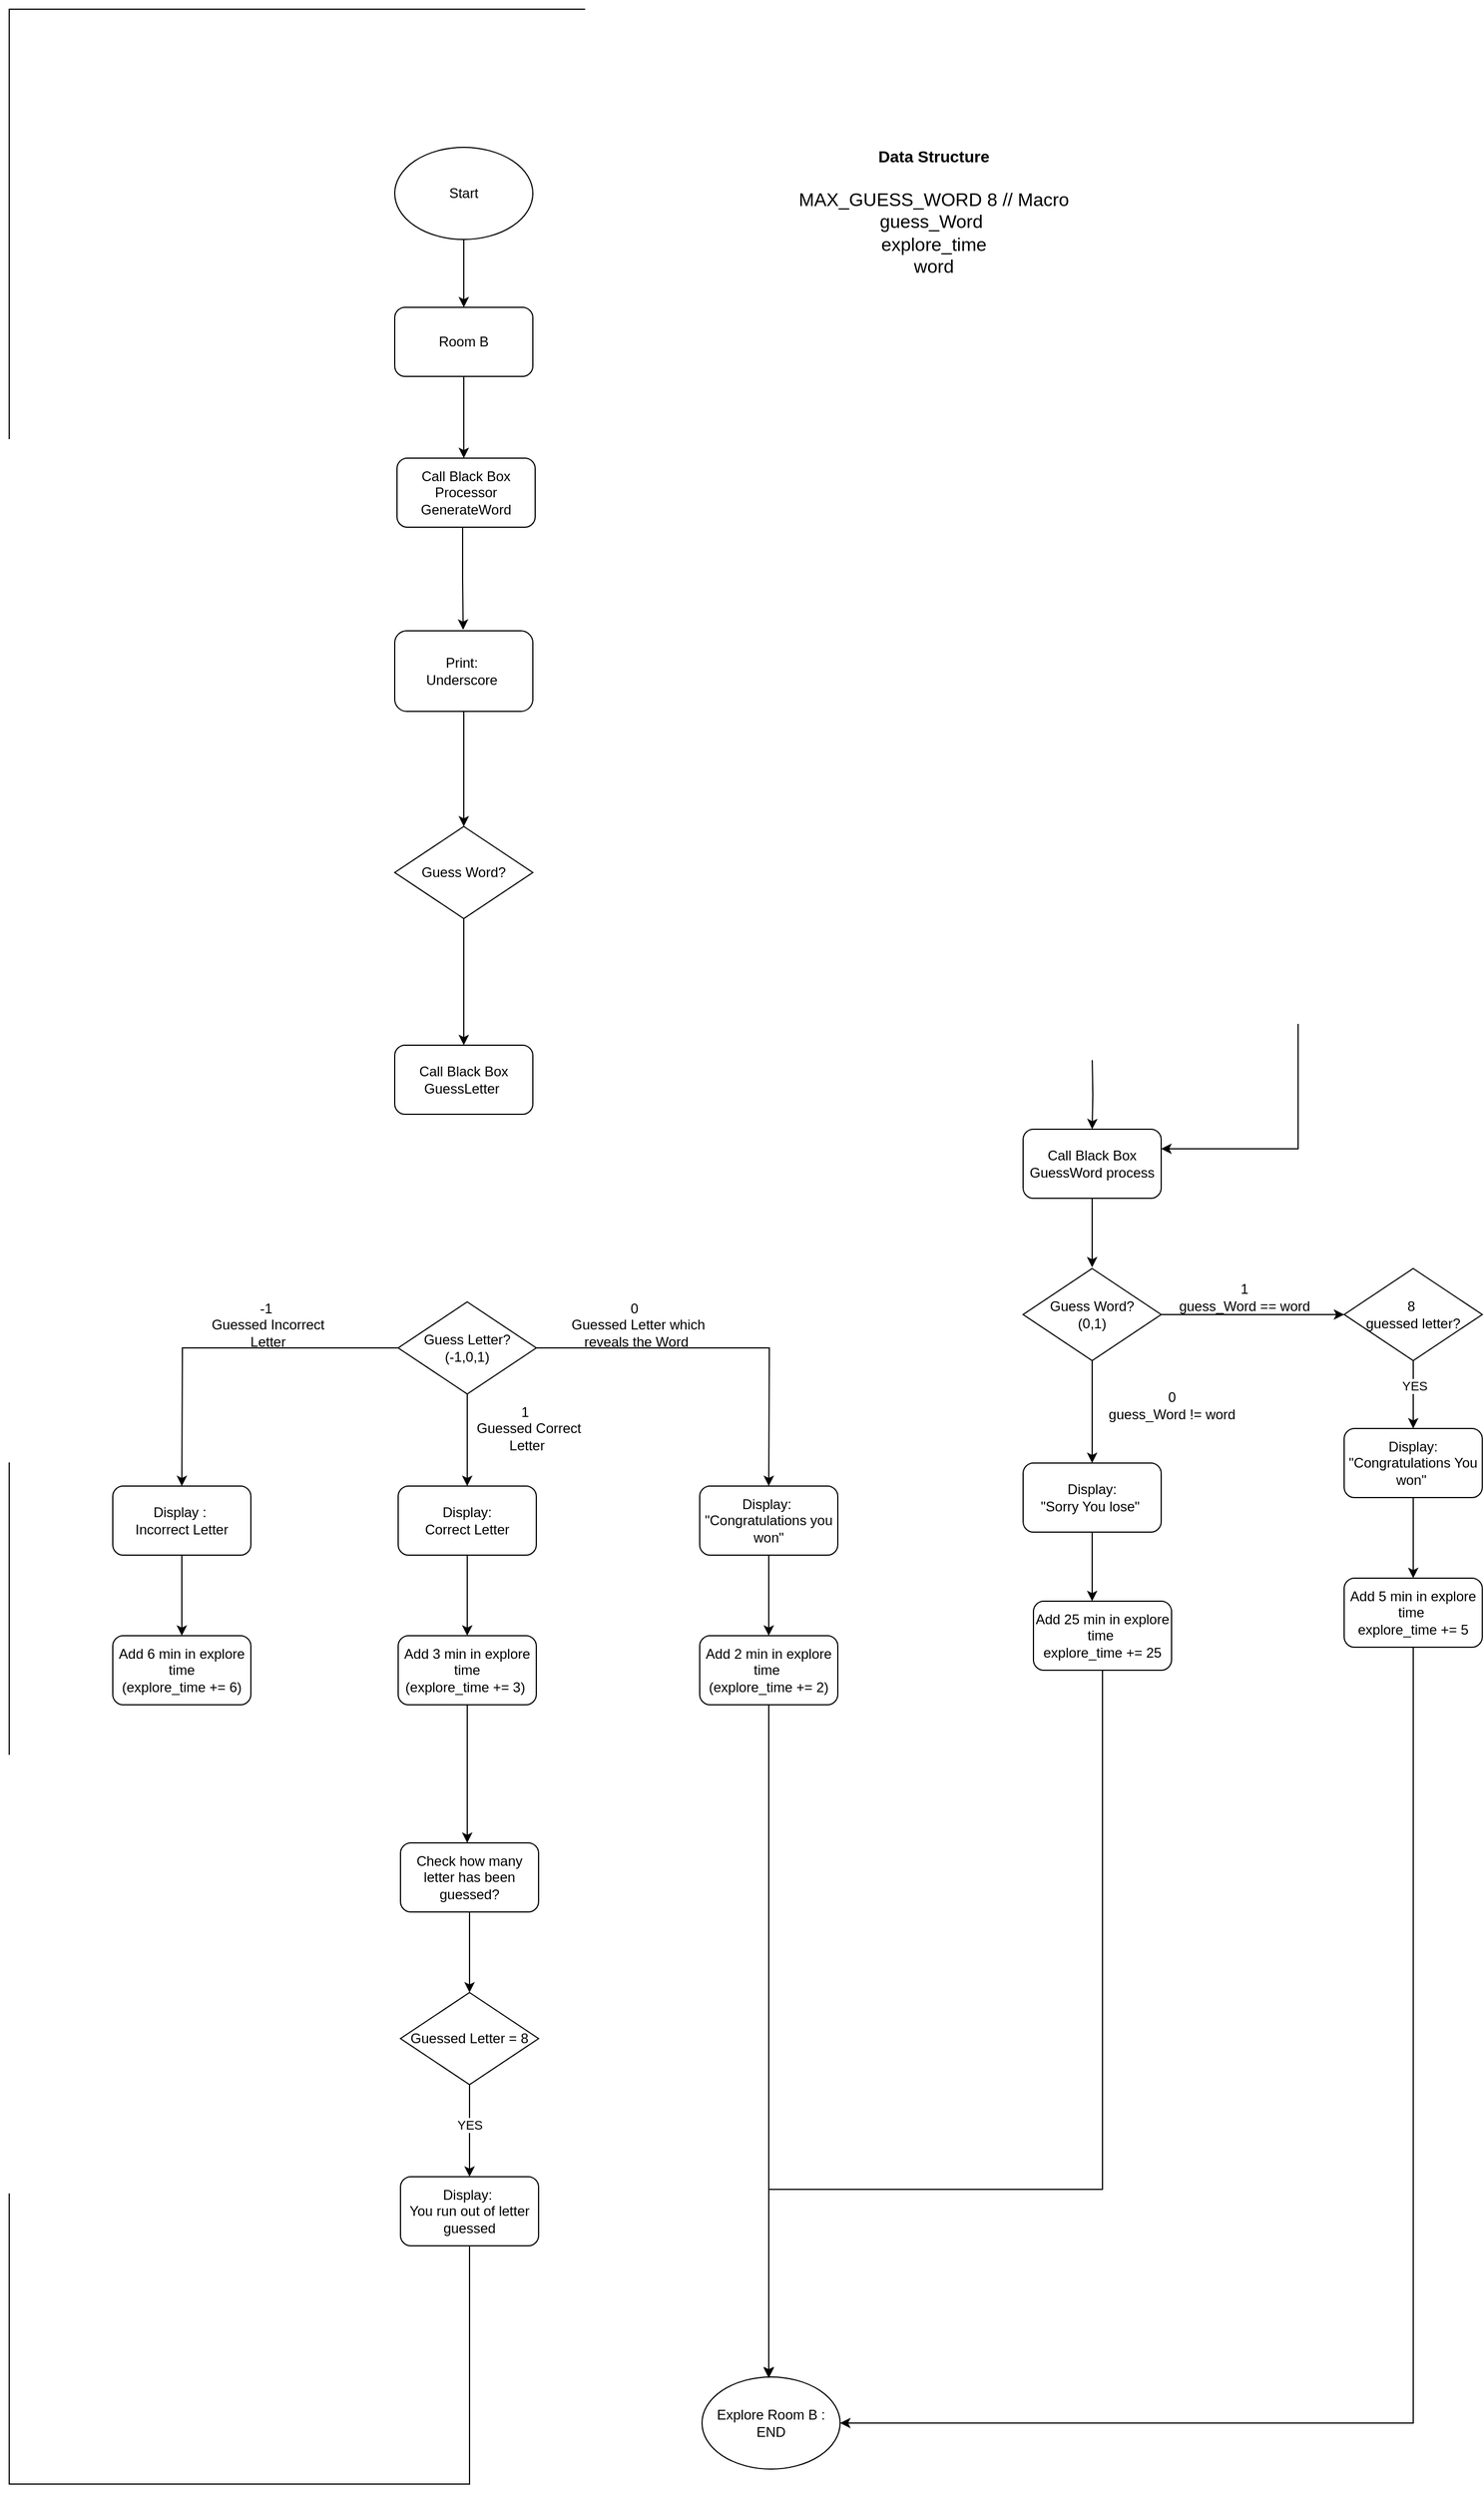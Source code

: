 <mxfile version="24.0.7" type="device">
  <diagram name="Page-1" id="DfhtDSw-eCT8_bgUpAXu">
    <mxGraphModel dx="929" dy="1980" grid="1" gridSize="10" guides="1" tooltips="1" connect="1" arrows="1" fold="1" page="1" pageScale="1" pageWidth="850" pageHeight="1100" math="0" shadow="0">
      <root>
        <mxCell id="0" />
        <mxCell id="1" parent="0" />
        <mxCell id="hu2omngPFM__ERk7QBpw-80" style="edgeStyle=orthogonalEdgeStyle;rounded=0;orthogonalLoop=1;jettySize=auto;html=1;" edge="1" parent="1" source="hu2omngPFM__ERk7QBpw-1" target="hu2omngPFM__ERk7QBpw-3">
          <mxGeometry relative="1" as="geometry" />
        </mxCell>
        <mxCell id="hu2omngPFM__ERk7QBpw-1" value="Start" style="ellipse;whiteSpace=wrap;html=1;" vertex="1" parent="1">
          <mxGeometry x="365" y="-80" width="120" height="80" as="geometry" />
        </mxCell>
        <mxCell id="hu2omngPFM__ERk7QBpw-4" style="edgeStyle=orthogonalEdgeStyle;rounded=0;orthogonalLoop=1;jettySize=auto;html=1;" edge="1" parent="1" source="hu2omngPFM__ERk7QBpw-3">
          <mxGeometry relative="1" as="geometry">
            <mxPoint x="425" y="190" as="targetPoint" />
          </mxGeometry>
        </mxCell>
        <mxCell id="hu2omngPFM__ERk7QBpw-3" value="Room B" style="rounded=1;whiteSpace=wrap;html=1;" vertex="1" parent="1">
          <mxGeometry x="365" y="59" width="120" height="60" as="geometry" />
        </mxCell>
        <mxCell id="hu2omngPFM__ERk7QBpw-7" value="Call Black Box Processor GenerateWord" style="rounded=1;whiteSpace=wrap;html=1;" vertex="1" parent="1">
          <mxGeometry x="367" y="190" width="120" height="60" as="geometry" />
        </mxCell>
        <mxCell id="hu2omngPFM__ERk7QBpw-83" style="edgeStyle=orthogonalEdgeStyle;rounded=0;orthogonalLoop=1;jettySize=auto;html=1;" edge="1" parent="1" source="hu2omngPFM__ERk7QBpw-11">
          <mxGeometry relative="1" as="geometry">
            <mxPoint x="425" y="510" as="targetPoint" />
          </mxGeometry>
        </mxCell>
        <mxCell id="hu2omngPFM__ERk7QBpw-11" value="Print:&amp;nbsp;&lt;div&gt;Underscore&amp;nbsp;&lt;/div&gt;" style="rounded=1;whiteSpace=wrap;html=1;" vertex="1" parent="1">
          <mxGeometry x="365" y="340" width="120" height="70" as="geometry" />
        </mxCell>
        <mxCell id="hu2omngPFM__ERk7QBpw-19" value="Call Black Box GuessLetter&amp;nbsp;" style="rounded=1;whiteSpace=wrap;html=1;" vertex="1" parent="1">
          <mxGeometry x="365" y="700" width="120" height="60" as="geometry" />
        </mxCell>
        <mxCell id="hu2omngPFM__ERk7QBpw-24" style="edgeStyle=orthogonalEdgeStyle;rounded=0;orthogonalLoop=1;jettySize=auto;html=1;" edge="1" parent="1" source="hu2omngPFM__ERk7QBpw-23">
          <mxGeometry relative="1" as="geometry">
            <mxPoint x="180" y="1083" as="targetPoint" />
          </mxGeometry>
        </mxCell>
        <mxCell id="hu2omngPFM__ERk7QBpw-25" style="edgeStyle=orthogonalEdgeStyle;rounded=0;orthogonalLoop=1;jettySize=auto;html=1;" edge="1" parent="1" source="hu2omngPFM__ERk7QBpw-23">
          <mxGeometry relative="1" as="geometry">
            <mxPoint x="690" y="1083" as="targetPoint" />
          </mxGeometry>
        </mxCell>
        <mxCell id="hu2omngPFM__ERk7QBpw-26" style="edgeStyle=orthogonalEdgeStyle;rounded=0;orthogonalLoop=1;jettySize=auto;html=1;" edge="1" parent="1" source="hu2omngPFM__ERk7QBpw-23">
          <mxGeometry relative="1" as="geometry">
            <mxPoint x="428" y="1083" as="targetPoint" />
          </mxGeometry>
        </mxCell>
        <mxCell id="hu2omngPFM__ERk7QBpw-23" value="Guess Letter?&lt;div&gt;(-1,0,1)&lt;/div&gt;" style="rhombus;whiteSpace=wrap;html=1;" vertex="1" parent="1">
          <mxGeometry x="368" y="923" width="120" height="80" as="geometry" />
        </mxCell>
        <mxCell id="hu2omngPFM__ERk7QBpw-27" value="-1&amp;nbsp;&lt;div&gt;Guessed Incorrect Letter&lt;/div&gt;" style="text;strokeColor=none;align=center;fillColor=none;html=1;verticalAlign=middle;whiteSpace=wrap;rounded=0;" vertex="1" parent="1">
          <mxGeometry x="200" y="923" width="110" height="40" as="geometry" />
        </mxCell>
        <mxCell id="hu2omngPFM__ERk7QBpw-28" value="0&amp;nbsp;&lt;div&gt;&amp;nbsp;Guessed Letter which reveals the Word&lt;/div&gt;" style="text;strokeColor=none;align=center;fillColor=none;html=1;verticalAlign=middle;whiteSpace=wrap;rounded=0;" vertex="1" parent="1">
          <mxGeometry x="510" y="923" width="130" height="40" as="geometry" />
        </mxCell>
        <mxCell id="hu2omngPFM__ERk7QBpw-29" value="1&amp;nbsp;&lt;div&gt;&amp;nbsp;Guessed Correct Letter&lt;/div&gt;" style="text;strokeColor=none;align=center;fillColor=none;html=1;verticalAlign=middle;whiteSpace=wrap;rounded=0;" vertex="1" parent="1">
          <mxGeometry x="425" y="1013" width="110" height="40" as="geometry" />
        </mxCell>
        <mxCell id="hu2omngPFM__ERk7QBpw-35" style="edgeStyle=orthogonalEdgeStyle;rounded=0;orthogonalLoop=1;jettySize=auto;html=1;" edge="1" parent="1" source="hu2omngPFM__ERk7QBpw-31">
          <mxGeometry relative="1" as="geometry">
            <mxPoint x="690" y="1213" as="targetPoint" />
          </mxGeometry>
        </mxCell>
        <mxCell id="hu2omngPFM__ERk7QBpw-31" value="Display:&amp;nbsp;&lt;div&gt;&quot;Congratulations you won&quot;&lt;/div&gt;" style="rounded=1;whiteSpace=wrap;html=1;" vertex="1" parent="1">
          <mxGeometry x="630" y="1083" width="120" height="60" as="geometry" />
        </mxCell>
        <mxCell id="hu2omngPFM__ERk7QBpw-34" style="edgeStyle=orthogonalEdgeStyle;rounded=0;orthogonalLoop=1;jettySize=auto;html=1;" edge="1" parent="1" source="hu2omngPFM__ERk7QBpw-32">
          <mxGeometry relative="1" as="geometry">
            <mxPoint x="428" y="1213" as="targetPoint" />
          </mxGeometry>
        </mxCell>
        <mxCell id="hu2omngPFM__ERk7QBpw-32" value="Display:&lt;div&gt;Correct Letter&lt;/div&gt;" style="rounded=1;whiteSpace=wrap;html=1;" vertex="1" parent="1">
          <mxGeometry x="368" y="1083" width="120" height="60" as="geometry" />
        </mxCell>
        <mxCell id="hu2omngPFM__ERk7QBpw-36" style="edgeStyle=orthogonalEdgeStyle;rounded=0;orthogonalLoop=1;jettySize=auto;html=1;" edge="1" parent="1" source="hu2omngPFM__ERk7QBpw-33">
          <mxGeometry relative="1" as="geometry">
            <mxPoint x="180" y="1213" as="targetPoint" />
          </mxGeometry>
        </mxCell>
        <mxCell id="hu2omngPFM__ERk7QBpw-33" value="Display :&amp;nbsp;&lt;div&gt;Incorrect Letter&lt;/div&gt;" style="rounded=1;whiteSpace=wrap;html=1;" vertex="1" parent="1">
          <mxGeometry x="120" y="1083" width="120" height="60" as="geometry" />
        </mxCell>
        <mxCell id="hu2omngPFM__ERk7QBpw-37" value="Add 6 min in explore time&lt;div&gt;(explore_time += 6)&lt;/div&gt;" style="rounded=1;whiteSpace=wrap;html=1;" vertex="1" parent="1">
          <mxGeometry x="120" y="1213" width="120" height="60" as="geometry" />
        </mxCell>
        <mxCell id="hu2omngPFM__ERk7QBpw-40" style="edgeStyle=orthogonalEdgeStyle;rounded=0;orthogonalLoop=1;jettySize=auto;html=1;" edge="1" parent="1" source="hu2omngPFM__ERk7QBpw-38">
          <mxGeometry relative="1" as="geometry">
            <mxPoint x="428" y="1393" as="targetPoint" />
          </mxGeometry>
        </mxCell>
        <mxCell id="hu2omngPFM__ERk7QBpw-38" value="Add 3 min in explore time&lt;div&gt;(explore_time += 3)&amp;nbsp;&lt;/div&gt;" style="rounded=1;whiteSpace=wrap;html=1;" vertex="1" parent="1">
          <mxGeometry x="368" y="1213" width="120" height="60" as="geometry" />
        </mxCell>
        <mxCell id="hu2omngPFM__ERk7QBpw-48" style="edgeStyle=orthogonalEdgeStyle;rounded=0;orthogonalLoop=1;jettySize=auto;html=1;" edge="1" parent="1" source="hu2omngPFM__ERk7QBpw-39">
          <mxGeometry relative="1" as="geometry">
            <mxPoint x="690" y="1857.211" as="targetPoint" />
          </mxGeometry>
        </mxCell>
        <mxCell id="hu2omngPFM__ERk7QBpw-39" value="Add 2 min in explore time&amp;nbsp;&lt;div&gt;(explore_time += 2)&lt;/div&gt;" style="rounded=1;whiteSpace=wrap;html=1;" vertex="1" parent="1">
          <mxGeometry x="630" y="1213" width="120" height="60" as="geometry" />
        </mxCell>
        <mxCell id="hu2omngPFM__ERk7QBpw-42" style="edgeStyle=orthogonalEdgeStyle;rounded=0;orthogonalLoop=1;jettySize=auto;html=1;" edge="1" parent="1" source="hu2omngPFM__ERk7QBpw-41">
          <mxGeometry relative="1" as="geometry">
            <mxPoint x="430" y="1523" as="targetPoint" />
          </mxGeometry>
        </mxCell>
        <mxCell id="hu2omngPFM__ERk7QBpw-41" value="Check how many letter has been guessed?" style="rounded=1;whiteSpace=wrap;html=1;" vertex="1" parent="1">
          <mxGeometry x="370" y="1393" width="120" height="60" as="geometry" />
        </mxCell>
        <mxCell id="hu2omngPFM__ERk7QBpw-45" style="edgeStyle=orthogonalEdgeStyle;rounded=0;orthogonalLoop=1;jettySize=auto;html=1;" edge="1" parent="1" source="hu2omngPFM__ERk7QBpw-44">
          <mxGeometry relative="1" as="geometry">
            <mxPoint x="430" y="1683" as="targetPoint" />
          </mxGeometry>
        </mxCell>
        <mxCell id="hu2omngPFM__ERk7QBpw-46" value="YES" style="edgeLabel;html=1;align=center;verticalAlign=middle;resizable=0;points=[];" vertex="1" connectable="0" parent="hu2omngPFM__ERk7QBpw-45">
          <mxGeometry x="-0.137" relative="1" as="geometry">
            <mxPoint as="offset" />
          </mxGeometry>
        </mxCell>
        <mxCell id="hu2omngPFM__ERk7QBpw-44" value="Guessed Letter = 8" style="rhombus;whiteSpace=wrap;html=1;" vertex="1" parent="1">
          <mxGeometry x="370" y="1523" width="120" height="80" as="geometry" />
        </mxCell>
        <mxCell id="hu2omngPFM__ERk7QBpw-53" style="edgeStyle=orthogonalEdgeStyle;rounded=0;orthogonalLoop=1;jettySize=auto;html=1;entryX=1;entryY=0.5;entryDx=0;entryDy=0;" edge="1" parent="1" source="hu2omngPFM__ERk7QBpw-47">
          <mxGeometry relative="1" as="geometry">
            <mxPoint x="1031" y="790" as="targetPoint" />
            <Array as="points">
              <mxPoint x="30" y="1950" />
              <mxPoint x="30" y="-200" />
              <mxPoint x="1150" y="-200" />
              <mxPoint x="1150" y="790" />
            </Array>
          </mxGeometry>
        </mxCell>
        <mxCell id="hu2omngPFM__ERk7QBpw-47" value="Display:&amp;nbsp;&lt;div&gt;You run out of letter guessed&lt;/div&gt;" style="rounded=1;whiteSpace=wrap;html=1;" vertex="1" parent="1">
          <mxGeometry x="370" y="1683" width="120" height="60" as="geometry" />
        </mxCell>
        <mxCell id="hu2omngPFM__ERk7QBpw-50" value="Explore Room B :&lt;div&gt;END&lt;/div&gt;" style="ellipse;whiteSpace=wrap;html=1;" vertex="1" parent="1">
          <mxGeometry x="632" y="1857" width="120" height="80" as="geometry" />
        </mxCell>
        <mxCell id="hu2omngPFM__ERk7QBpw-59" style="edgeStyle=orthogonalEdgeStyle;rounded=0;orthogonalLoop=1;jettySize=auto;html=1;" edge="1" parent="1">
          <mxGeometry relative="1" as="geometry">
            <mxPoint x="971" y="773" as="targetPoint" />
            <mxPoint x="971.091" y="713" as="sourcePoint" />
          </mxGeometry>
        </mxCell>
        <mxCell id="hu2omngPFM__ERk7QBpw-61" style="edgeStyle=orthogonalEdgeStyle;rounded=0;orthogonalLoop=1;jettySize=auto;html=1;" edge="1" parent="1" source="hu2omngPFM__ERk7QBpw-60">
          <mxGeometry relative="1" as="geometry">
            <mxPoint x="971" y="893" as="targetPoint" />
          </mxGeometry>
        </mxCell>
        <mxCell id="hu2omngPFM__ERk7QBpw-60" value="Call Black Box GuessWord process" style="rounded=1;whiteSpace=wrap;html=1;" vertex="1" parent="1">
          <mxGeometry x="911" y="773" width="120" height="60" as="geometry" />
        </mxCell>
        <mxCell id="hu2omngPFM__ERk7QBpw-64" style="edgeStyle=orthogonalEdgeStyle;rounded=0;orthogonalLoop=1;jettySize=auto;html=1;" edge="1" parent="1" source="hu2omngPFM__ERk7QBpw-62">
          <mxGeometry relative="1" as="geometry">
            <mxPoint x="1190" y="934" as="targetPoint" />
          </mxGeometry>
        </mxCell>
        <mxCell id="hu2omngPFM__ERk7QBpw-73" style="edgeStyle=orthogonalEdgeStyle;rounded=0;orthogonalLoop=1;jettySize=auto;html=1;" edge="1" parent="1" source="hu2omngPFM__ERk7QBpw-62">
          <mxGeometry relative="1" as="geometry">
            <mxPoint x="971" y="1063" as="targetPoint" />
          </mxGeometry>
        </mxCell>
        <mxCell id="hu2omngPFM__ERk7QBpw-62" value="Guess Word?&lt;div&gt;(0,1)&lt;/div&gt;" style="rhombus;whiteSpace=wrap;html=1;" vertex="1" parent="1">
          <mxGeometry x="911" y="894" width="120" height="80" as="geometry" />
        </mxCell>
        <mxCell id="hu2omngPFM__ERk7QBpw-65" value="1&lt;div&gt;guess_Word == word&lt;/div&gt;" style="text;html=1;align=center;verticalAlign=middle;resizable=0;points=[];autosize=1;strokeColor=none;fillColor=none;" vertex="1" parent="1">
          <mxGeometry x="1033" y="899" width="140" height="40" as="geometry" />
        </mxCell>
        <mxCell id="hu2omngPFM__ERk7QBpw-67" style="edgeStyle=orthogonalEdgeStyle;rounded=0;orthogonalLoop=1;jettySize=auto;html=1;" edge="1" parent="1" source="hu2omngPFM__ERk7QBpw-66">
          <mxGeometry relative="1" as="geometry">
            <mxPoint x="1250" y="1033" as="targetPoint" />
          </mxGeometry>
        </mxCell>
        <mxCell id="hu2omngPFM__ERk7QBpw-68" value="YES" style="edgeLabel;html=1;align=center;verticalAlign=middle;resizable=0;points=[];" vertex="1" connectable="0" parent="hu2omngPFM__ERk7QBpw-67">
          <mxGeometry x="-0.254" y="1" relative="1" as="geometry">
            <mxPoint as="offset" />
          </mxGeometry>
        </mxCell>
        <mxCell id="hu2omngPFM__ERk7QBpw-66" value="8&amp;nbsp;&lt;div&gt;guessed letter?&lt;/div&gt;" style="rhombus;whiteSpace=wrap;html=1;" vertex="1" parent="1">
          <mxGeometry x="1190" y="894" width="120" height="80" as="geometry" />
        </mxCell>
        <mxCell id="hu2omngPFM__ERk7QBpw-70" style="edgeStyle=orthogonalEdgeStyle;rounded=0;orthogonalLoop=1;jettySize=auto;html=1;" edge="1" parent="1" source="hu2omngPFM__ERk7QBpw-69">
          <mxGeometry relative="1" as="geometry">
            <mxPoint x="1250" y="1163" as="targetPoint" />
          </mxGeometry>
        </mxCell>
        <mxCell id="hu2omngPFM__ERk7QBpw-69" value="Display:&lt;div&gt;&quot;Congratulations You won&quot;&amp;nbsp;&lt;/div&gt;" style="rounded=1;whiteSpace=wrap;html=1;" vertex="1" parent="1">
          <mxGeometry x="1190" y="1033" width="120" height="60" as="geometry" />
        </mxCell>
        <mxCell id="hu2omngPFM__ERk7QBpw-72" style="edgeStyle=orthogonalEdgeStyle;rounded=0;orthogonalLoop=1;jettySize=auto;html=1;entryX=1;entryY=0.5;entryDx=0;entryDy=0;" edge="1" parent="1" source="hu2omngPFM__ERk7QBpw-71" target="hu2omngPFM__ERk7QBpw-50">
          <mxGeometry relative="1" as="geometry">
            <Array as="points">
              <mxPoint x="1250" y="1897" />
            </Array>
          </mxGeometry>
        </mxCell>
        <mxCell id="hu2omngPFM__ERk7QBpw-71" value="Add 5 min in explore time&amp;nbsp;&lt;div&gt;explore_time += 5&lt;/div&gt;" style="rounded=1;whiteSpace=wrap;html=1;" vertex="1" parent="1">
          <mxGeometry x="1190" y="1163" width="120" height="60" as="geometry" />
        </mxCell>
        <mxCell id="hu2omngPFM__ERk7QBpw-74" value="&lt;div&gt;0&lt;/div&gt;&lt;div&gt;guess_Word != word&lt;/div&gt;" style="text;html=1;align=center;verticalAlign=middle;resizable=0;points=[];autosize=1;strokeColor=none;fillColor=none;" vertex="1" parent="1">
          <mxGeometry x="975" y="993" width="130" height="40" as="geometry" />
        </mxCell>
        <mxCell id="hu2omngPFM__ERk7QBpw-76" style="edgeStyle=orthogonalEdgeStyle;rounded=0;orthogonalLoop=1;jettySize=auto;html=1;" edge="1" parent="1" source="hu2omngPFM__ERk7QBpw-75">
          <mxGeometry relative="1" as="geometry">
            <mxPoint x="971" y="1183" as="targetPoint" />
          </mxGeometry>
        </mxCell>
        <mxCell id="hu2omngPFM__ERk7QBpw-75" value="Display:&lt;div&gt;&quot;Sorry You lose&quot;&amp;nbsp;&lt;/div&gt;" style="rounded=1;whiteSpace=wrap;html=1;" vertex="1" parent="1">
          <mxGeometry x="911" y="1063" width="120" height="60" as="geometry" />
        </mxCell>
        <mxCell id="hu2omngPFM__ERk7QBpw-78" style="edgeStyle=orthogonalEdgeStyle;rounded=0;orthogonalLoop=1;jettySize=auto;html=1;entryX=0.5;entryY=0;entryDx=0;entryDy=0;exitX=0.404;exitY=0.995;exitDx=0;exitDy=0;exitPerimeter=0;" edge="1" parent="1" source="hu2omngPFM__ERk7QBpw-77">
          <mxGeometry relative="1" as="geometry">
            <mxPoint x="988" y="1244" as="sourcePoint" />
            <mxPoint x="690" y="1858" as="targetPoint" />
            <Array as="points">
              <mxPoint x="980" y="1243" />
              <mxPoint x="980" y="1694" />
              <mxPoint x="690" y="1694" />
            </Array>
          </mxGeometry>
        </mxCell>
        <mxCell id="hu2omngPFM__ERk7QBpw-77" value="Add 25 min in explore time&amp;nbsp;&lt;div&gt;explore_time += 25&lt;/div&gt;" style="rounded=1;whiteSpace=wrap;html=1;" vertex="1" parent="1">
          <mxGeometry x="920" y="1183" width="120" height="60" as="geometry" />
        </mxCell>
        <mxCell id="hu2omngPFM__ERk7QBpw-79" value="&lt;b&gt;&lt;font style=&quot;font-size: 14px;&quot;&gt;Data Structure&lt;/font&gt;&lt;/b&gt;&lt;div&gt;&lt;font size=&quot;3&quot;&gt;&lt;br&gt;&lt;/font&gt;&lt;/div&gt;&lt;div&gt;&lt;font size=&quot;3&quot;&gt;MAX_GUESS_WORD 8 // Macro&lt;br&gt;&lt;/font&gt;&lt;/div&gt;&lt;div&gt;&lt;font size=&quot;3&quot;&gt;guess_Word&amp;nbsp;&lt;/font&gt;&lt;/div&gt;&lt;div&gt;&lt;font size=&quot;3&quot;&gt;explore_time&lt;/font&gt;&lt;/div&gt;&lt;div&gt;&lt;font size=&quot;3&quot;&gt;word&lt;/font&gt;&lt;/div&gt;" style="text;html=1;align=center;verticalAlign=middle;resizable=0;points=[];autosize=1;strokeColor=none;fillColor=none;" vertex="1" parent="1">
          <mxGeometry x="703" y="-89" width="260" height="130" as="geometry" />
        </mxCell>
        <mxCell id="hu2omngPFM__ERk7QBpw-82" style="edgeStyle=orthogonalEdgeStyle;rounded=0;orthogonalLoop=1;jettySize=auto;html=1;entryX=0.462;entryY=-0.013;entryDx=0;entryDy=0;entryPerimeter=0;" edge="1" parent="1">
          <mxGeometry relative="1" as="geometry">
            <mxPoint x="426" y="250" as="sourcePoint" />
            <mxPoint x="424.44" y="339.09" as="targetPoint" />
            <Array as="points">
              <mxPoint x="424" y="250" />
              <mxPoint x="424" y="295" />
            </Array>
          </mxGeometry>
        </mxCell>
        <mxCell id="hu2omngPFM__ERk7QBpw-85" style="edgeStyle=orthogonalEdgeStyle;rounded=0;orthogonalLoop=1;jettySize=auto;html=1;" edge="1" parent="1">
          <mxGeometry relative="1" as="geometry">
            <mxPoint x="425" y="588.667" as="sourcePoint" />
            <mxPoint x="425" y="700" as="targetPoint" />
            <Array as="points">
              <mxPoint x="425" y="630" />
              <mxPoint x="425" y="630" />
            </Array>
          </mxGeometry>
        </mxCell>
        <mxCell id="hu2omngPFM__ERk7QBpw-84" value="Guess Word?" style="rhombus;whiteSpace=wrap;html=1;" vertex="1" parent="1">
          <mxGeometry x="365" y="510" width="120" height="80" as="geometry" />
        </mxCell>
      </root>
    </mxGraphModel>
  </diagram>
</mxfile>

